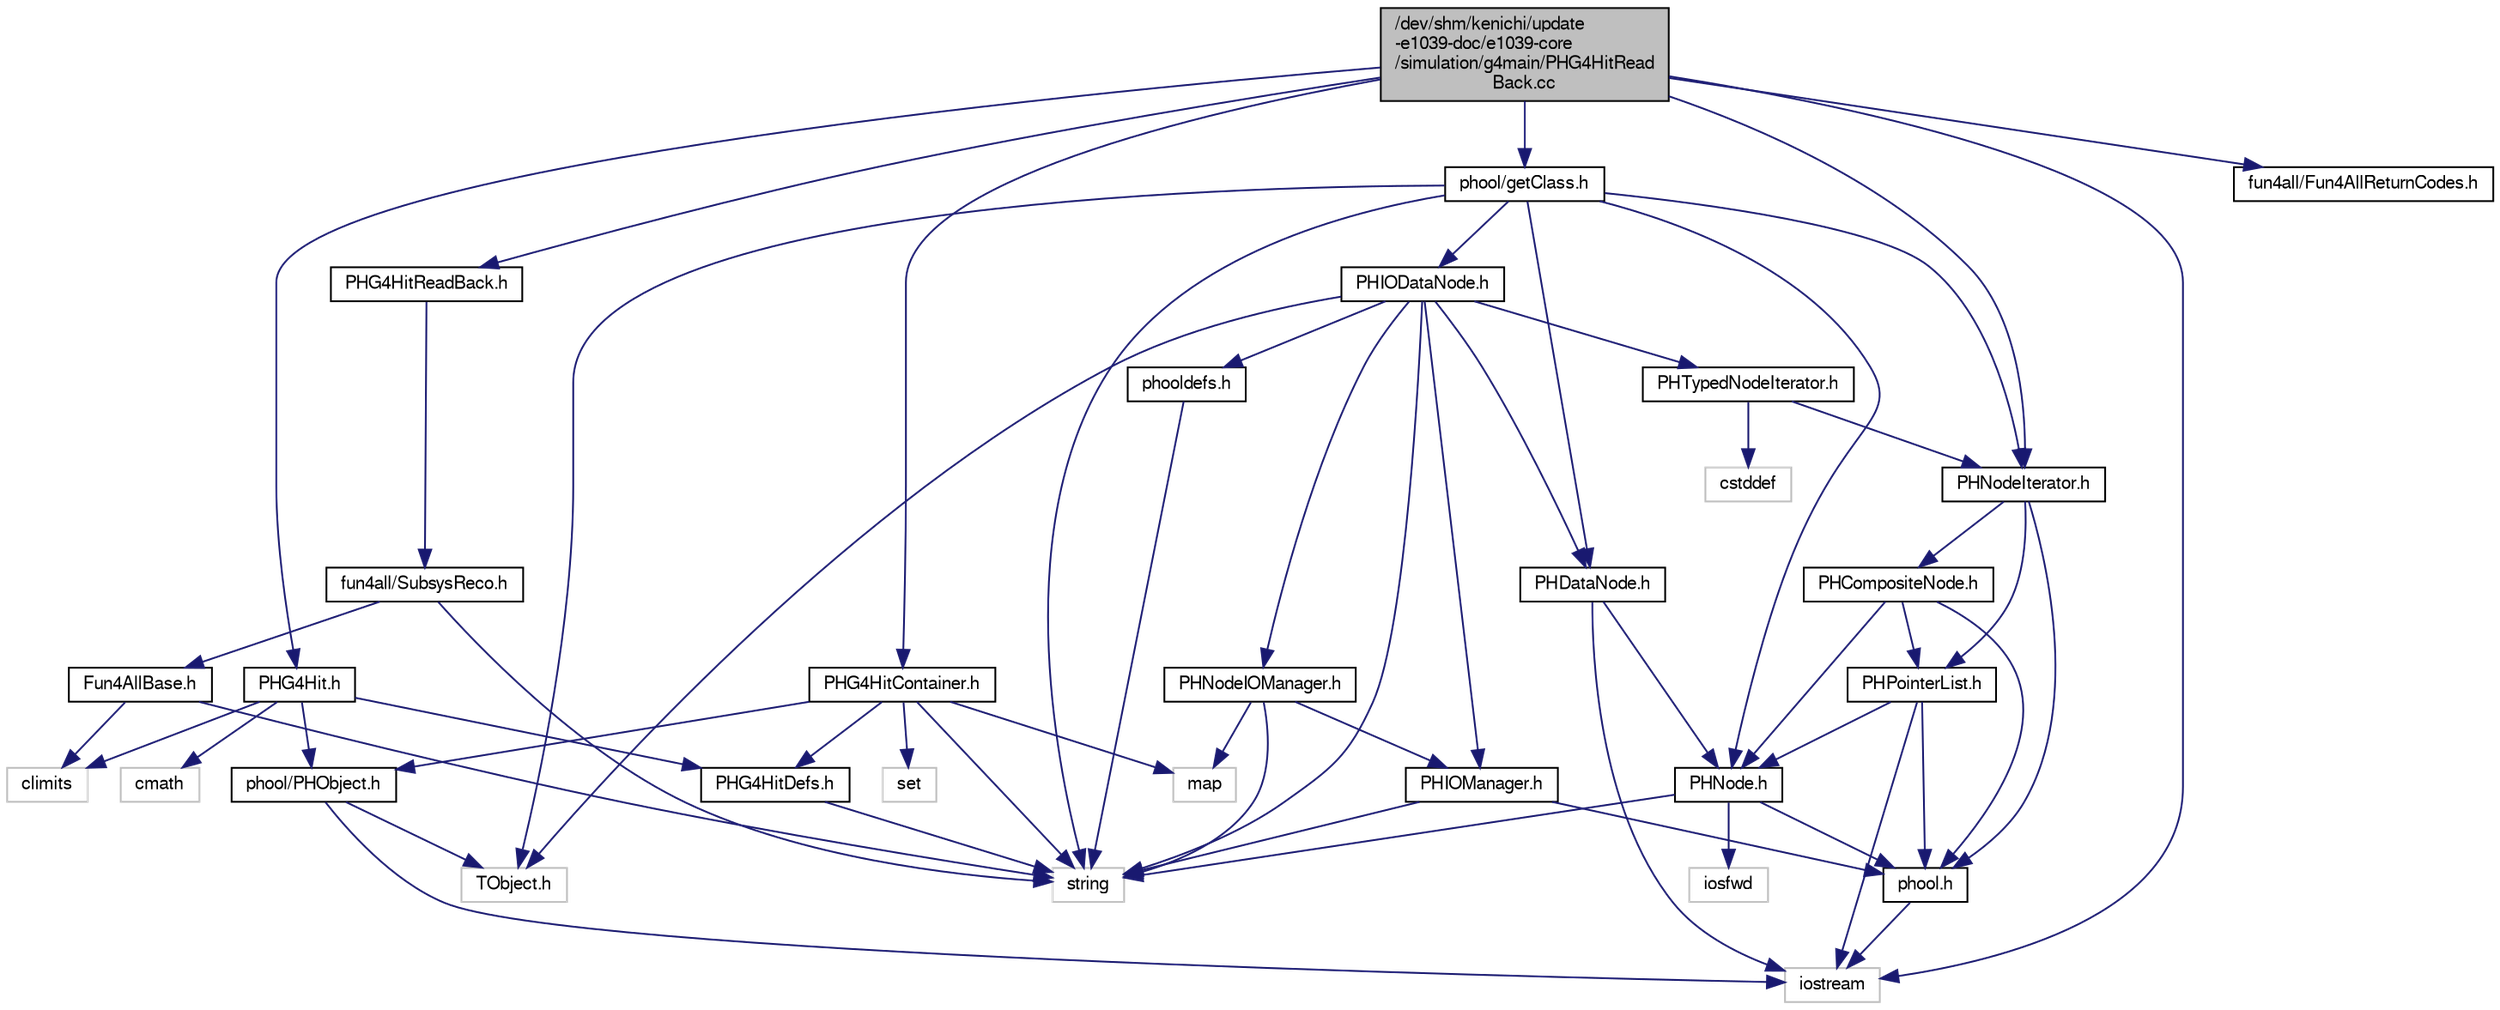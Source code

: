 digraph "/dev/shm/kenichi/update-e1039-doc/e1039-core/simulation/g4main/PHG4HitReadBack.cc"
{
  bgcolor="transparent";
  edge [fontname="FreeSans",fontsize="10",labelfontname="FreeSans",labelfontsize="10"];
  node [fontname="FreeSans",fontsize="10",shape=record];
  Node1 [label="/dev/shm/kenichi/update\l-e1039-doc/e1039-core\l/simulation/g4main/PHG4HitRead\lBack.cc",height=0.2,width=0.4,color="black", fillcolor="grey75", style="filled" fontcolor="black"];
  Node1 -> Node2 [color="midnightblue",fontsize="10",style="solid",fontname="FreeSans"];
  Node2 [label="PHG4HitReadBack.h",height=0.2,width=0.4,color="black",URL="$d8/d15/PHG4HitReadBack_8h.html"];
  Node2 -> Node3 [color="midnightblue",fontsize="10",style="solid",fontname="FreeSans"];
  Node3 [label="fun4all/SubsysReco.h",height=0.2,width=0.4,color="black",URL="$d5/dc2/SubsysReco_8h.html"];
  Node3 -> Node4 [color="midnightblue",fontsize="10",style="solid",fontname="FreeSans"];
  Node4 [label="Fun4AllBase.h",height=0.2,width=0.4,color="black",URL="$d2/de7/Fun4AllBase_8h.html"];
  Node4 -> Node5 [color="midnightblue",fontsize="10",style="solid",fontname="FreeSans"];
  Node5 [label="string",height=0.2,width=0.4,color="grey75"];
  Node4 -> Node6 [color="midnightblue",fontsize="10",style="solid",fontname="FreeSans"];
  Node6 [label="climits",height=0.2,width=0.4,color="grey75"];
  Node3 -> Node5 [color="midnightblue",fontsize="10",style="solid",fontname="FreeSans"];
  Node1 -> Node7 [color="midnightblue",fontsize="10",style="solid",fontname="FreeSans"];
  Node7 [label="PHG4Hit.h",height=0.2,width=0.4,color="black",URL="$de/d83/PHG4Hit_8h.html"];
  Node7 -> Node8 [color="midnightblue",fontsize="10",style="solid",fontname="FreeSans"];
  Node8 [label="PHG4HitDefs.h",height=0.2,width=0.4,color="black",URL="$d2/d92/PHG4HitDefs_8h.html"];
  Node8 -> Node5 [color="midnightblue",fontsize="10",style="solid",fontname="FreeSans"];
  Node7 -> Node9 [color="midnightblue",fontsize="10",style="solid",fontname="FreeSans"];
  Node9 [label="phool/PHObject.h",height=0.2,width=0.4,color="black",URL="$df/d32/PHObject_8h.html"];
  Node9 -> Node10 [color="midnightblue",fontsize="10",style="solid",fontname="FreeSans"];
  Node10 [label="TObject.h",height=0.2,width=0.4,color="grey75"];
  Node9 -> Node11 [color="midnightblue",fontsize="10",style="solid",fontname="FreeSans"];
  Node11 [label="iostream",height=0.2,width=0.4,color="grey75"];
  Node7 -> Node12 [color="midnightblue",fontsize="10",style="solid",fontname="FreeSans"];
  Node12 [label="cmath",height=0.2,width=0.4,color="grey75"];
  Node7 -> Node6 [color="midnightblue",fontsize="10",style="solid",fontname="FreeSans"];
  Node1 -> Node13 [color="midnightblue",fontsize="10",style="solid",fontname="FreeSans"];
  Node13 [label="PHG4HitContainer.h",height=0.2,width=0.4,color="black",URL="$d3/d08/PHG4HitContainer_8h.html"];
  Node13 -> Node8 [color="midnightblue",fontsize="10",style="solid",fontname="FreeSans"];
  Node13 -> Node9 [color="midnightblue",fontsize="10",style="solid",fontname="FreeSans"];
  Node13 -> Node14 [color="midnightblue",fontsize="10",style="solid",fontname="FreeSans"];
  Node14 [label="map",height=0.2,width=0.4,color="grey75"];
  Node13 -> Node15 [color="midnightblue",fontsize="10",style="solid",fontname="FreeSans"];
  Node15 [label="set",height=0.2,width=0.4,color="grey75"];
  Node13 -> Node5 [color="midnightblue",fontsize="10",style="solid",fontname="FreeSans"];
  Node1 -> Node16 [color="midnightblue",fontsize="10",style="solid",fontname="FreeSans"];
  Node16 [label="fun4all/Fun4AllReturnCodes.h",height=0.2,width=0.4,color="black",URL="$da/dc1/Fun4AllReturnCodes_8h.html"];
  Node1 -> Node17 [color="midnightblue",fontsize="10",style="solid",fontname="FreeSans"];
  Node17 [label="phool/getClass.h",height=0.2,width=0.4,color="black",URL="$dd/dd4/getClass_8h.html"];
  Node17 -> Node18 [color="midnightblue",fontsize="10",style="solid",fontname="FreeSans"];
  Node18 [label="PHNodeIterator.h",height=0.2,width=0.4,color="black",URL="$d8/dfd/PHNodeIterator_8h.html"];
  Node18 -> Node19 [color="midnightblue",fontsize="10",style="solid",fontname="FreeSans"];
  Node19 [label="phool.h",height=0.2,width=0.4,color="black",URL="$d5/d6f/phool_8h.html"];
  Node19 -> Node11 [color="midnightblue",fontsize="10",style="solid",fontname="FreeSans"];
  Node18 -> Node20 [color="midnightblue",fontsize="10",style="solid",fontname="FreeSans"];
  Node20 [label="PHCompositeNode.h",height=0.2,width=0.4,color="black",URL="$d8/d30/PHCompositeNode_8h.html"];
  Node20 -> Node19 [color="midnightblue",fontsize="10",style="solid",fontname="FreeSans"];
  Node20 -> Node21 [color="midnightblue",fontsize="10",style="solid",fontname="FreeSans"];
  Node21 [label="PHNode.h",height=0.2,width=0.4,color="black",URL="$d3/d62/PHNode_8h.html"];
  Node21 -> Node19 [color="midnightblue",fontsize="10",style="solid",fontname="FreeSans"];
  Node21 -> Node22 [color="midnightblue",fontsize="10",style="solid",fontname="FreeSans"];
  Node22 [label="iosfwd",height=0.2,width=0.4,color="grey75"];
  Node21 -> Node5 [color="midnightblue",fontsize="10",style="solid",fontname="FreeSans"];
  Node20 -> Node23 [color="midnightblue",fontsize="10",style="solid",fontname="FreeSans"];
  Node23 [label="PHPointerList.h",height=0.2,width=0.4,color="black",URL="$db/dd5/PHPointerList_8h.html"];
  Node23 -> Node19 [color="midnightblue",fontsize="10",style="solid",fontname="FreeSans"];
  Node23 -> Node21 [color="midnightblue",fontsize="10",style="solid",fontname="FreeSans"];
  Node23 -> Node11 [color="midnightblue",fontsize="10",style="solid",fontname="FreeSans"];
  Node18 -> Node23 [color="midnightblue",fontsize="10",style="solid",fontname="FreeSans"];
  Node17 -> Node24 [color="midnightblue",fontsize="10",style="solid",fontname="FreeSans"];
  Node24 [label="PHIODataNode.h",height=0.2,width=0.4,color="black",URL="$d3/d79/PHIODataNode_8h.html"];
  Node24 -> Node25 [color="midnightblue",fontsize="10",style="solid",fontname="FreeSans"];
  Node25 [label="PHDataNode.h",height=0.2,width=0.4,color="black",URL="$dd/d9b/PHDataNode_8h.html"];
  Node25 -> Node21 [color="midnightblue",fontsize="10",style="solid",fontname="FreeSans"];
  Node25 -> Node11 [color="midnightblue",fontsize="10",style="solid",fontname="FreeSans"];
  Node24 -> Node26 [color="midnightblue",fontsize="10",style="solid",fontname="FreeSans"];
  Node26 [label="PHIOManager.h",height=0.2,width=0.4,color="black",URL="$d9/d53/PHIOManager_8h.html"];
  Node26 -> Node19 [color="midnightblue",fontsize="10",style="solid",fontname="FreeSans"];
  Node26 -> Node5 [color="midnightblue",fontsize="10",style="solid",fontname="FreeSans"];
  Node24 -> Node27 [color="midnightblue",fontsize="10",style="solid",fontname="FreeSans"];
  Node27 [label="PHNodeIOManager.h",height=0.2,width=0.4,color="black",URL="$dd/de7/PHNodeIOManager_8h.html"];
  Node27 -> Node26 [color="midnightblue",fontsize="10",style="solid",fontname="FreeSans"];
  Node27 -> Node5 [color="midnightblue",fontsize="10",style="solid",fontname="FreeSans"];
  Node27 -> Node14 [color="midnightblue",fontsize="10",style="solid",fontname="FreeSans"];
  Node24 -> Node28 [color="midnightblue",fontsize="10",style="solid",fontname="FreeSans"];
  Node28 [label="PHTypedNodeIterator.h",height=0.2,width=0.4,color="black",URL="$db/d17/PHTypedNodeIterator_8h.html"];
  Node28 -> Node18 [color="midnightblue",fontsize="10",style="solid",fontname="FreeSans"];
  Node28 -> Node29 [color="midnightblue",fontsize="10",style="solid",fontname="FreeSans"];
  Node29 [label="cstddef",height=0.2,width=0.4,color="grey75"];
  Node24 -> Node30 [color="midnightblue",fontsize="10",style="solid",fontname="FreeSans"];
  Node30 [label="phooldefs.h",height=0.2,width=0.4,color="black",URL="$de/da7/phooldefs_8h.html"];
  Node30 -> Node5 [color="midnightblue",fontsize="10",style="solid",fontname="FreeSans"];
  Node24 -> Node10 [color="midnightblue",fontsize="10",style="solid",fontname="FreeSans"];
  Node24 -> Node5 [color="midnightblue",fontsize="10",style="solid",fontname="FreeSans"];
  Node17 -> Node25 [color="midnightblue",fontsize="10",style="solid",fontname="FreeSans"];
  Node17 -> Node21 [color="midnightblue",fontsize="10",style="solid",fontname="FreeSans"];
  Node17 -> Node10 [color="midnightblue",fontsize="10",style="solid",fontname="FreeSans"];
  Node17 -> Node5 [color="midnightblue",fontsize="10",style="solid",fontname="FreeSans"];
  Node1 -> Node18 [color="midnightblue",fontsize="10",style="solid",fontname="FreeSans"];
  Node1 -> Node11 [color="midnightblue",fontsize="10",style="solid",fontname="FreeSans"];
}
